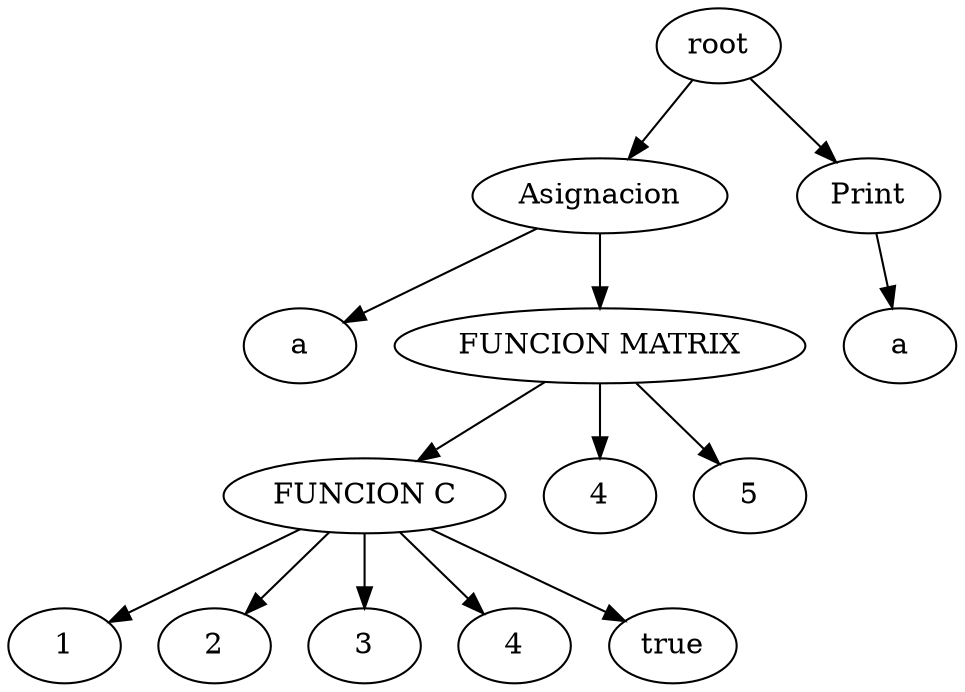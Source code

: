 digraph G{
rankir=TD;
14 [label = "root"];
10 [label = "a"];
11 [label = "Asignacion"];
11 -> 10;
9[label = "FUNCION MATRIX"];
6[label = "FUNCION C"];
1 [label = "1"];
2 [label = "2"];
3 [label = "3"];
4 [label = "4"];
5 [label = "true"];
6 -> 1;
6 -> 2;
6 -> 3;
6 -> 4;
6 -> 5;
7 [label = "4"];
8 [label = "5"];
9 -> 6;
9 -> 7;
9 -> 8;
11 [label = "Asignacion"];
11 -> 9;
12 [label = "a"];
13 [label = "Print"];
13 -> 12;
14 -> 11;
14 -> 13;

}